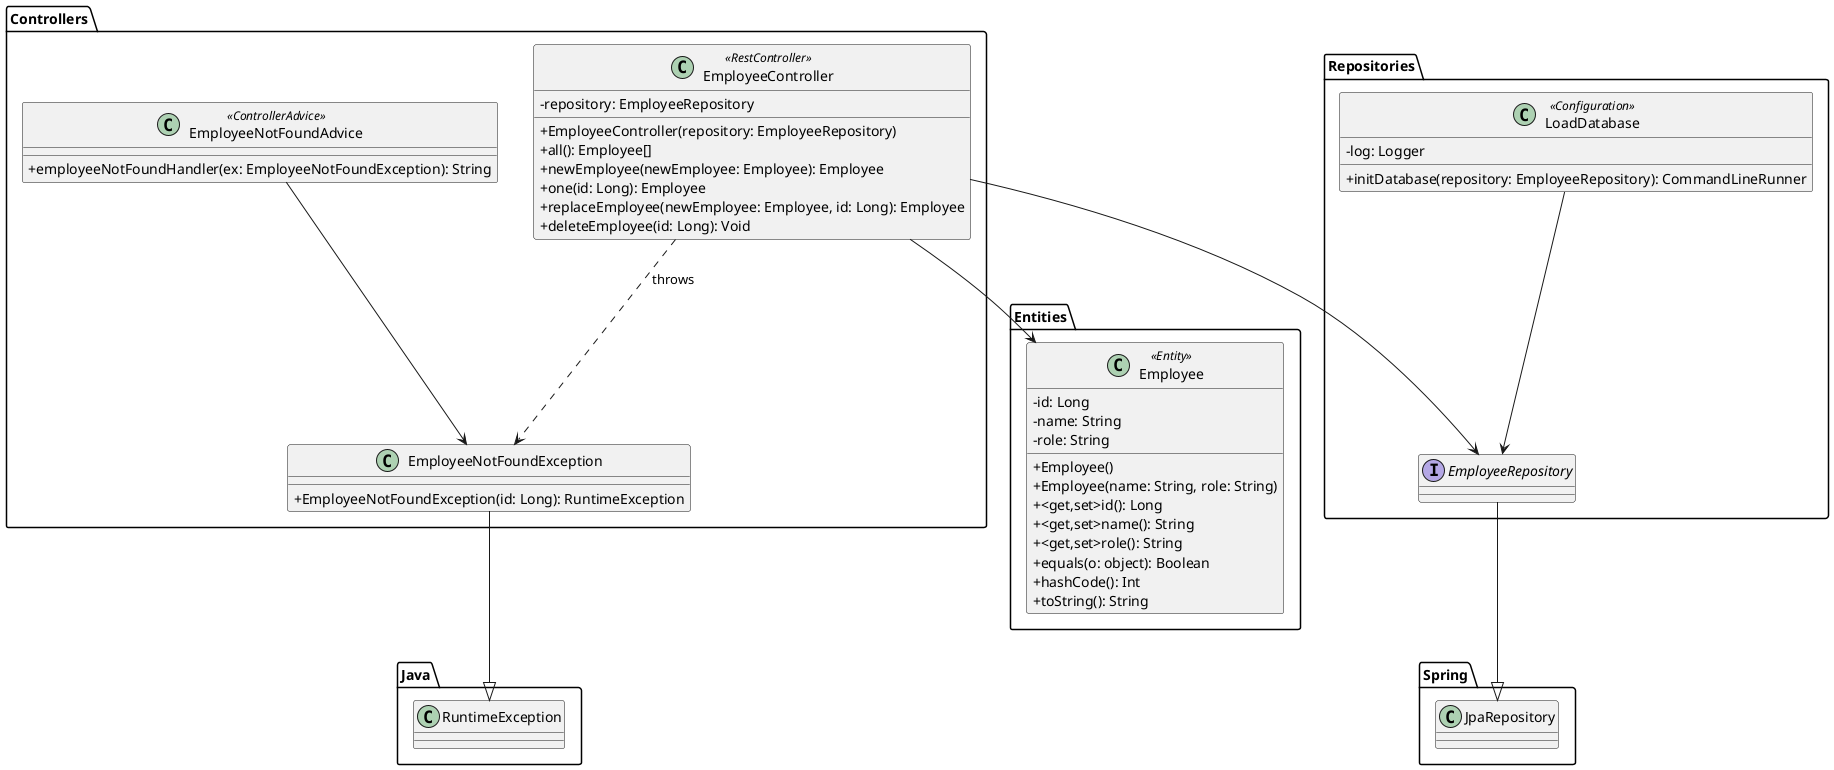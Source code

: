 @startuml

skinparam classAttributeIconSize 0

'packages
package "Java"
{
    class RuntimeException{}
}

package "Controllers"
{
    class EmployeeController <<RestController>> {
        -repository: EmployeeRepository
        +EmployeeController(repository: EmployeeRepository)
        +all(): Employee[]
        +newEmployee(newEmployee: Employee): Employee
        +one(id: Long): Employee
        +replaceEmployee(newEmployee: Employee, id: Long): Employee
        +deleteEmployee(id: Long): Void
    }
    class EmployeeNotFoundAdvice <<ControllerAdvice>> {
        +employeeNotFoundHandler(ex: EmployeeNotFoundException): String
    }
    class EmployeeNotFoundException{
        +EmployeeNotFoundException(id: Long): RuntimeException
    }
}

package "Entities"
{
    class Employee <<Entity>> {
        -id: Long
        -name: String
        -role: String
        +Employee()
        +Employee(name: String, role: String)
        +<get,set>id(): Long
        +<get,set>name(): String
        +<get,set>role(): String
        +equals(o: object): Boolean
        +hashCode(): Int
        +toString(): String
    }
}

package "Repositories"
{
    interface EmployeeRepository{}
    class LoadDatabase <<Configuration>> {
        -log: Logger
        +initDatabase(repository: EmployeeRepository): CommandLineRunner
    }
}

package "Spring"
{
    class JpaRepository{}
}

'relations
EmployeeNotFoundException --|> RuntimeException

EmployeeController --> Employee
EmployeeController --> EmployeeRepository

EmployeeController ..> EmployeeNotFoundException : throws
EmployeeNotFoundAdvice --> EmployeeNotFoundException

LoadDatabase --> EmployeeRepository
EmployeeRepository --|> JpaRepository
@enduml